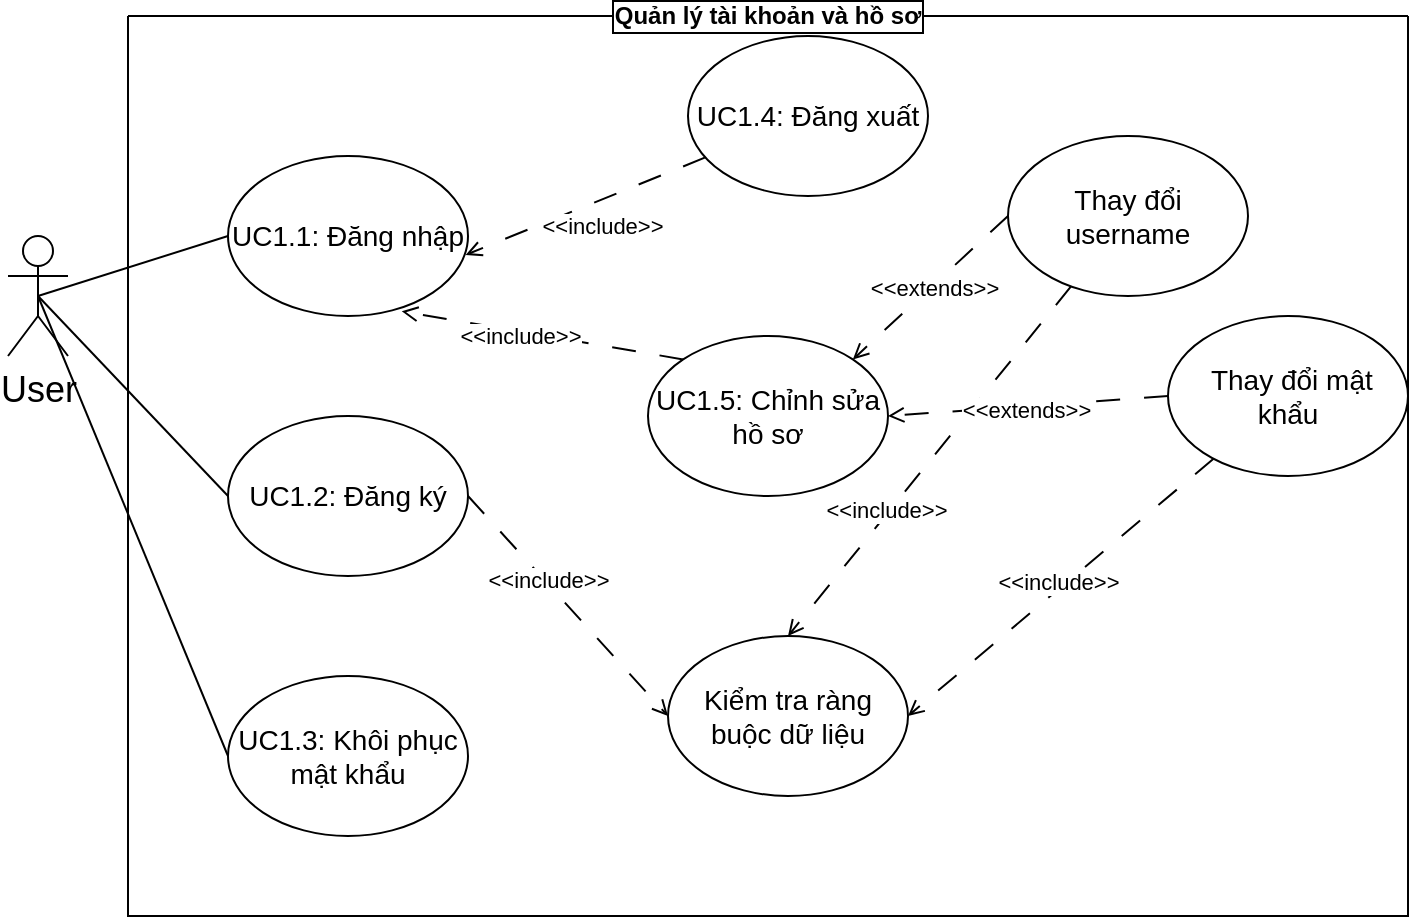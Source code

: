 <mxfile version="26.0.9">
  <diagram name="Page-1" id="UJuG5-QRgWP9qabhW5w2">
    <mxGraphModel dx="1160" dy="785" grid="1" gridSize="10" guides="1" tooltips="1" connect="1" arrows="1" fold="1" page="1" pageScale="1" pageWidth="850" pageHeight="1100" math="0" shadow="0">
      <root>
        <mxCell id="0" />
        <mxCell id="1" parent="0" />
        <mxCell id="oPUSCImCGUuc2X3ekpUz-1" value="Quản lý tài khoản và hồ sơ" style="swimlane;startSize=0;labelBorderColor=default;whiteSpace=wrap;html=1;labelBackgroundColor=default;" vertex="1" parent="1">
          <mxGeometry x="180" y="150" width="640" height="450" as="geometry">
            <mxRectangle x="210" y="110" width="180" height="30" as="alternateBounds" />
          </mxGeometry>
        </mxCell>
        <mxCell id="oPUSCImCGUuc2X3ekpUz-3" value="&lt;font style=&quot;font-size: 14px;&quot;&gt;UC1.1: Đăng nhập&lt;/font&gt;" style="ellipse;whiteSpace=wrap;html=1;" vertex="1" parent="oPUSCImCGUuc2X3ekpUz-1">
          <mxGeometry x="50" y="70" width="120" height="80" as="geometry" />
        </mxCell>
        <mxCell id="oPUSCImCGUuc2X3ekpUz-32" style="rounded=0;orthogonalLoop=1;jettySize=auto;html=1;exitX=1;exitY=0.5;exitDx=0;exitDy=0;entryX=0;entryY=0.5;entryDx=0;entryDy=0;endArrow=open;endFill=0;dashed=1;dashPattern=12 12;" edge="1" parent="oPUSCImCGUuc2X3ekpUz-1" source="oPUSCImCGUuc2X3ekpUz-4" target="oPUSCImCGUuc2X3ekpUz-31">
          <mxGeometry relative="1" as="geometry" />
        </mxCell>
        <mxCell id="oPUSCImCGUuc2X3ekpUz-33" value="&amp;lt;&amp;lt;include&amp;gt;&amp;gt;" style="edgeLabel;html=1;align=center;verticalAlign=middle;resizable=0;points=[];" vertex="1" connectable="0" parent="oPUSCImCGUuc2X3ekpUz-32">
          <mxGeometry x="-0.226" y="1" relative="1" as="geometry">
            <mxPoint as="offset" />
          </mxGeometry>
        </mxCell>
        <mxCell id="oPUSCImCGUuc2X3ekpUz-4" value="&lt;font style=&quot;font-size: 14px;&quot;&gt;UC1.2: Đăng ký&lt;/font&gt;" style="ellipse;whiteSpace=wrap;html=1;" vertex="1" parent="oPUSCImCGUuc2X3ekpUz-1">
          <mxGeometry x="50" y="200" width="120" height="80" as="geometry" />
        </mxCell>
        <mxCell id="oPUSCImCGUuc2X3ekpUz-5" value="&lt;font style=&quot;font-size: 14px;&quot;&gt;UC1.3: Khôi phục mật khẩu&lt;/font&gt;" style="ellipse;whiteSpace=wrap;html=1;" vertex="1" parent="oPUSCImCGUuc2X3ekpUz-1">
          <mxGeometry x="50" y="330" width="120" height="80" as="geometry" />
        </mxCell>
        <mxCell id="oPUSCImCGUuc2X3ekpUz-20" style="rounded=0;orthogonalLoop=1;jettySize=auto;html=1;entryX=0.99;entryY=0.618;entryDx=0;entryDy=0;endArrow=open;startFill=0;dashed=1;dashPattern=12 12;endFill=0;entryPerimeter=0;" edge="1" parent="oPUSCImCGUuc2X3ekpUz-1" source="oPUSCImCGUuc2X3ekpUz-7" target="oPUSCImCGUuc2X3ekpUz-3">
          <mxGeometry relative="1" as="geometry" />
        </mxCell>
        <mxCell id="oPUSCImCGUuc2X3ekpUz-21" value="&amp;lt;&amp;lt;include&amp;gt;&amp;gt;" style="edgeLabel;html=1;align=center;verticalAlign=middle;resizable=0;points=[];" vertex="1" connectable="0" parent="oPUSCImCGUuc2X3ekpUz-20">
          <mxGeometry x="0.399" relative="1" as="geometry">
            <mxPoint x="32" as="offset" />
          </mxGeometry>
        </mxCell>
        <mxCell id="oPUSCImCGUuc2X3ekpUz-7" value="&lt;font style=&quot;font-size: 14px;&quot;&gt;UC1.4: Đăng xuất&lt;/font&gt;" style="ellipse;whiteSpace=wrap;html=1;" vertex="1" parent="oPUSCImCGUuc2X3ekpUz-1">
          <mxGeometry x="280" y="10" width="120" height="80" as="geometry" />
        </mxCell>
        <mxCell id="oPUSCImCGUuc2X3ekpUz-22" style="rounded=0;orthogonalLoop=1;jettySize=auto;html=1;exitX=0;exitY=0;exitDx=0;exitDy=0;endArrow=open;endFill=0;dashed=1;dashPattern=12 12;entryX=0.724;entryY=0.971;entryDx=0;entryDy=0;entryPerimeter=0;" edge="1" parent="oPUSCImCGUuc2X3ekpUz-1" source="oPUSCImCGUuc2X3ekpUz-16" target="oPUSCImCGUuc2X3ekpUz-3">
          <mxGeometry relative="1" as="geometry">
            <mxPoint x="140" y="230" as="targetPoint" />
          </mxGeometry>
        </mxCell>
        <mxCell id="oPUSCImCGUuc2X3ekpUz-23" value="&amp;lt;&amp;lt;include&amp;gt;&amp;gt;" style="edgeLabel;html=1;align=center;verticalAlign=middle;resizable=0;points=[];" vertex="1" connectable="0" parent="oPUSCImCGUuc2X3ekpUz-22">
          <mxGeometry x="0.163" y="2" relative="1" as="geometry">
            <mxPoint as="offset" />
          </mxGeometry>
        </mxCell>
        <mxCell id="oPUSCImCGUuc2X3ekpUz-16" value="&lt;span style=&quot;font-size: 14px;&quot;&gt;UC1.5: Chỉnh sửa hồ sơ&lt;/span&gt;" style="ellipse;whiteSpace=wrap;html=1;" vertex="1" parent="oPUSCImCGUuc2X3ekpUz-1">
          <mxGeometry x="260" y="160" width="120" height="80" as="geometry" />
        </mxCell>
        <mxCell id="oPUSCImCGUuc2X3ekpUz-27" style="rounded=0;orthogonalLoop=1;jettySize=auto;html=1;exitX=0;exitY=0.5;exitDx=0;exitDy=0;entryX=1;entryY=0;entryDx=0;entryDy=0;endArrow=open;endFill=0;dashed=1;dashPattern=12 12;" edge="1" parent="oPUSCImCGUuc2X3ekpUz-1" source="oPUSCImCGUuc2X3ekpUz-18" target="oPUSCImCGUuc2X3ekpUz-16">
          <mxGeometry relative="1" as="geometry" />
        </mxCell>
        <mxCell id="oPUSCImCGUuc2X3ekpUz-28" value="&amp;lt;&amp;lt;extends&amp;gt;&amp;gt;" style="edgeLabel;html=1;align=center;verticalAlign=middle;resizable=0;points=[];" vertex="1" connectable="0" parent="oPUSCImCGUuc2X3ekpUz-27">
          <mxGeometry x="-0.019" y="1" relative="1" as="geometry">
            <mxPoint as="offset" />
          </mxGeometry>
        </mxCell>
        <mxCell id="oPUSCImCGUuc2X3ekpUz-34" style="rounded=0;orthogonalLoop=1;jettySize=auto;html=1;entryX=0.5;entryY=0;entryDx=0;entryDy=0;dashed=1;dashPattern=12 12;endArrow=open;endFill=0;" edge="1" parent="oPUSCImCGUuc2X3ekpUz-1" source="oPUSCImCGUuc2X3ekpUz-18" target="oPUSCImCGUuc2X3ekpUz-31">
          <mxGeometry relative="1" as="geometry" />
        </mxCell>
        <mxCell id="oPUSCImCGUuc2X3ekpUz-35" value="&amp;lt;&amp;lt;include&amp;gt;&amp;gt;" style="edgeLabel;html=1;align=center;verticalAlign=middle;resizable=0;points=[];" vertex="1" connectable="0" parent="oPUSCImCGUuc2X3ekpUz-34">
          <mxGeometry x="0.296" y="-2" relative="1" as="geometry">
            <mxPoint as="offset" />
          </mxGeometry>
        </mxCell>
        <mxCell id="oPUSCImCGUuc2X3ekpUz-18" value="&lt;span style=&quot;font-size: 14px;&quot;&gt;Thay đổi username&lt;/span&gt;" style="ellipse;whiteSpace=wrap;html=1;" vertex="1" parent="oPUSCImCGUuc2X3ekpUz-1">
          <mxGeometry x="440" y="60" width="120" height="80" as="geometry" />
        </mxCell>
        <mxCell id="oPUSCImCGUuc2X3ekpUz-29" style="rounded=0;orthogonalLoop=1;jettySize=auto;html=1;exitX=0;exitY=0.5;exitDx=0;exitDy=0;entryX=1;entryY=0.5;entryDx=0;entryDy=0;endArrow=open;endFill=0;dashed=1;dashPattern=12 12;" edge="1" parent="oPUSCImCGUuc2X3ekpUz-1" source="oPUSCImCGUuc2X3ekpUz-19" target="oPUSCImCGUuc2X3ekpUz-16">
          <mxGeometry relative="1" as="geometry" />
        </mxCell>
        <mxCell id="oPUSCImCGUuc2X3ekpUz-30" value="&amp;lt;&amp;lt;extends&amp;gt;&amp;gt;" style="edgeLabel;html=1;align=center;verticalAlign=middle;resizable=0;points=[];" vertex="1" connectable="0" parent="oPUSCImCGUuc2X3ekpUz-29">
          <mxGeometry x="0.022" y="2" relative="1" as="geometry">
            <mxPoint as="offset" />
          </mxGeometry>
        </mxCell>
        <mxCell id="oPUSCImCGUuc2X3ekpUz-36" style="rounded=0;orthogonalLoop=1;jettySize=auto;html=1;entryX=1;entryY=0.5;entryDx=0;entryDy=0;dashed=1;dashPattern=12 12;endArrow=open;endFill=0;" edge="1" parent="oPUSCImCGUuc2X3ekpUz-1" source="oPUSCImCGUuc2X3ekpUz-19" target="oPUSCImCGUuc2X3ekpUz-31">
          <mxGeometry relative="1" as="geometry" />
        </mxCell>
        <mxCell id="oPUSCImCGUuc2X3ekpUz-37" value="&amp;lt;&amp;lt;include&amp;gt;&amp;gt;" style="edgeLabel;html=1;align=center;verticalAlign=middle;resizable=0;points=[];" vertex="1" connectable="0" parent="oPUSCImCGUuc2X3ekpUz-36">
          <mxGeometry x="-0.007" y="-3" relative="1" as="geometry">
            <mxPoint as="offset" />
          </mxGeometry>
        </mxCell>
        <mxCell id="oPUSCImCGUuc2X3ekpUz-19" value="&lt;span style=&quot;font-size: 14px;&quot;&gt;&amp;nbsp;Thay đổi mật khẩu&lt;/span&gt;" style="ellipse;whiteSpace=wrap;html=1;" vertex="1" parent="oPUSCImCGUuc2X3ekpUz-1">
          <mxGeometry x="520" y="150" width="120" height="80" as="geometry" />
        </mxCell>
        <mxCell id="oPUSCImCGUuc2X3ekpUz-31" value="&lt;span style=&quot;font-size: 14px;&quot;&gt;Kiểm tra ràng buộc dữ liệu&lt;/span&gt;" style="ellipse;whiteSpace=wrap;html=1;" vertex="1" parent="oPUSCImCGUuc2X3ekpUz-1">
          <mxGeometry x="270" y="310" width="120" height="80" as="geometry" />
        </mxCell>
        <mxCell id="oPUSCImCGUuc2X3ekpUz-8" style="rounded=0;orthogonalLoop=1;jettySize=auto;html=1;exitX=0.5;exitY=0.5;exitDx=0;exitDy=0;exitPerimeter=0;entryX=0;entryY=0.5;entryDx=0;entryDy=0;endArrow=none;startFill=0;" edge="1" parent="1" source="oPUSCImCGUuc2X3ekpUz-2" target="oPUSCImCGUuc2X3ekpUz-4">
          <mxGeometry relative="1" as="geometry" />
        </mxCell>
        <mxCell id="oPUSCImCGUuc2X3ekpUz-9" style="rounded=0;orthogonalLoop=1;jettySize=auto;html=1;exitX=0.5;exitY=0.5;exitDx=0;exitDy=0;exitPerimeter=0;entryX=0;entryY=0.5;entryDx=0;entryDy=0;endArrow=none;startFill=0;" edge="1" parent="1" source="oPUSCImCGUuc2X3ekpUz-2" target="oPUSCImCGUuc2X3ekpUz-3">
          <mxGeometry relative="1" as="geometry" />
        </mxCell>
        <mxCell id="oPUSCImCGUuc2X3ekpUz-26" style="rounded=0;orthogonalLoop=1;jettySize=auto;html=1;exitX=0.5;exitY=0.5;exitDx=0;exitDy=0;exitPerimeter=0;entryX=0;entryY=0.5;entryDx=0;entryDy=0;endArrow=none;startFill=0;" edge="1" parent="1" source="oPUSCImCGUuc2X3ekpUz-2" target="oPUSCImCGUuc2X3ekpUz-5">
          <mxGeometry relative="1" as="geometry" />
        </mxCell>
        <mxCell id="oPUSCImCGUuc2X3ekpUz-2" value="&lt;font style=&quot;font-size: 18px;&quot;&gt;User&lt;/font&gt;" style="shape=umlActor;verticalLabelPosition=bottom;verticalAlign=top;html=1;outlineConnect=0;" vertex="1" parent="1">
          <mxGeometry x="120" y="260" width="30" height="60" as="geometry" />
        </mxCell>
      </root>
    </mxGraphModel>
  </diagram>
</mxfile>
